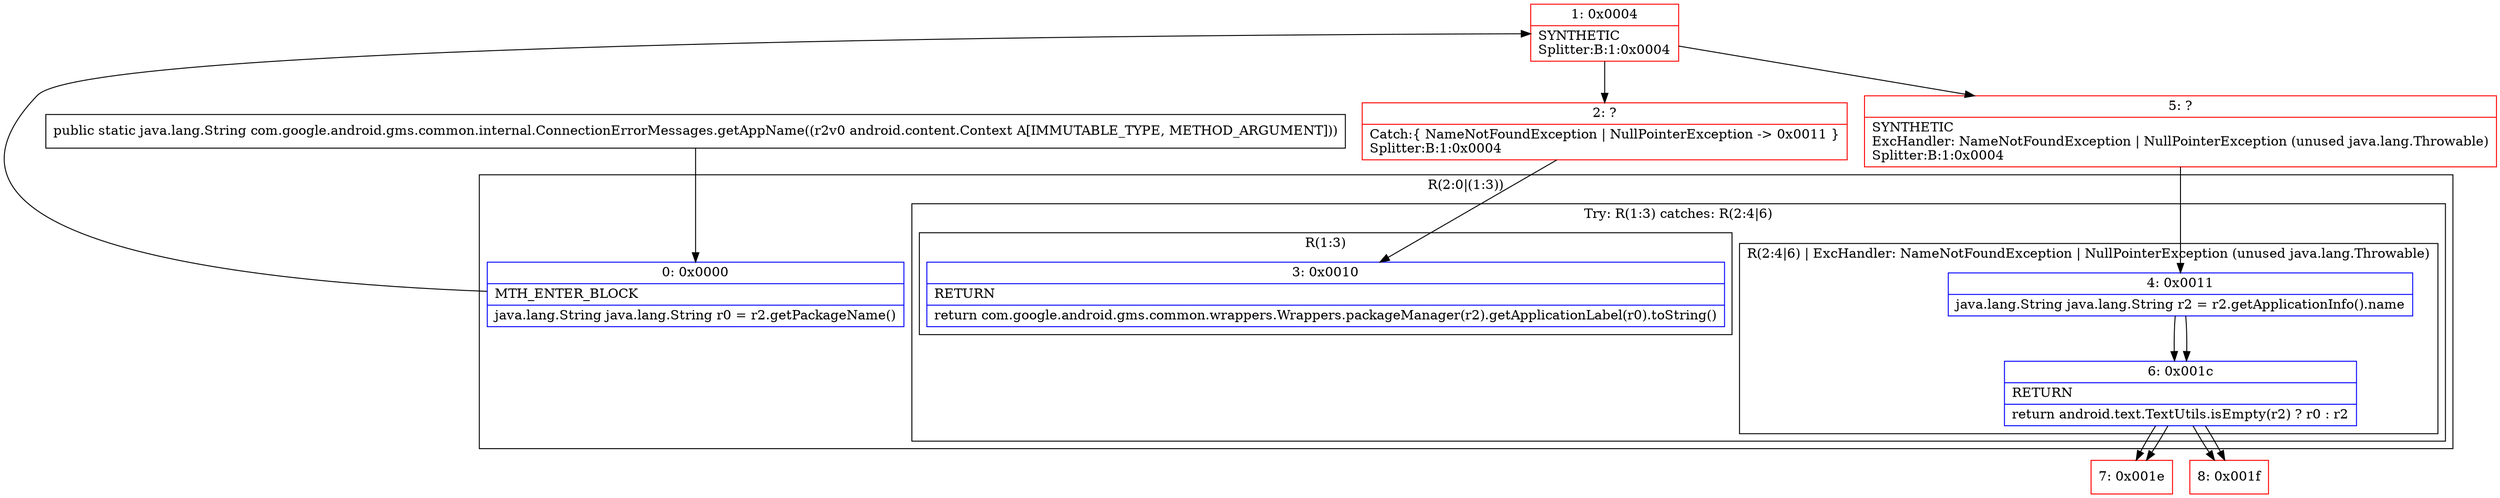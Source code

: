 digraph "CFG forcom.google.android.gms.common.internal.ConnectionErrorMessages.getAppName(Landroid\/content\/Context;)Ljava\/lang\/String;" {
subgraph cluster_Region_760064891 {
label = "R(2:0|(1:3))";
node [shape=record,color=blue];
Node_0 [shape=record,label="{0\:\ 0x0000|MTH_ENTER_BLOCK\l|java.lang.String java.lang.String r0 = r2.getPackageName()\l}"];
subgraph cluster_TryCatchRegion_471845266 {
label = "Try: R(1:3) catches: R(2:4|6)";
node [shape=record,color=blue];
subgraph cluster_Region_1193579767 {
label = "R(1:3)";
node [shape=record,color=blue];
Node_3 [shape=record,label="{3\:\ 0x0010|RETURN\l|return com.google.android.gms.common.wrappers.Wrappers.packageManager(r2).getApplicationLabel(r0).toString()\l}"];
}
subgraph cluster_Region_2096428884 {
label = "R(2:4|6) | ExcHandler: NameNotFoundException \| NullPointerException (unused java.lang.Throwable)\l";
node [shape=record,color=blue];
Node_4 [shape=record,label="{4\:\ 0x0011|java.lang.String java.lang.String r2 = r2.getApplicationInfo().name\l}"];
Node_6 [shape=record,label="{6\:\ 0x001c|RETURN\l|return android.text.TextUtils.isEmpty(r2) ? r0 : r2\l}"];
}
}
}
subgraph cluster_Region_2096428884 {
label = "R(2:4|6) | ExcHandler: NameNotFoundException \| NullPointerException (unused java.lang.Throwable)\l";
node [shape=record,color=blue];
Node_4 [shape=record,label="{4\:\ 0x0011|java.lang.String java.lang.String r2 = r2.getApplicationInfo().name\l}"];
Node_6 [shape=record,label="{6\:\ 0x001c|RETURN\l|return android.text.TextUtils.isEmpty(r2) ? r0 : r2\l}"];
}
Node_1 [shape=record,color=red,label="{1\:\ 0x0004|SYNTHETIC\lSplitter:B:1:0x0004\l}"];
Node_2 [shape=record,color=red,label="{2\:\ ?|Catch:\{ NameNotFoundException \| NullPointerException \-\> 0x0011 \}\lSplitter:B:1:0x0004\l}"];
Node_5 [shape=record,color=red,label="{5\:\ ?|SYNTHETIC\lExcHandler: NameNotFoundException \| NullPointerException (unused java.lang.Throwable)\lSplitter:B:1:0x0004\l}"];
Node_7 [shape=record,color=red,label="{7\:\ 0x001e}"];
Node_8 [shape=record,color=red,label="{8\:\ 0x001f}"];
MethodNode[shape=record,label="{public static java.lang.String com.google.android.gms.common.internal.ConnectionErrorMessages.getAppName((r2v0 android.content.Context A[IMMUTABLE_TYPE, METHOD_ARGUMENT])) }"];
MethodNode -> Node_0;
Node_0 -> Node_1;
Node_4 -> Node_6;
Node_6 -> Node_7;
Node_6 -> Node_8;
Node_4 -> Node_6;
Node_6 -> Node_7;
Node_6 -> Node_8;
Node_1 -> Node_2;
Node_1 -> Node_5;
Node_2 -> Node_3;
Node_5 -> Node_4;
}

